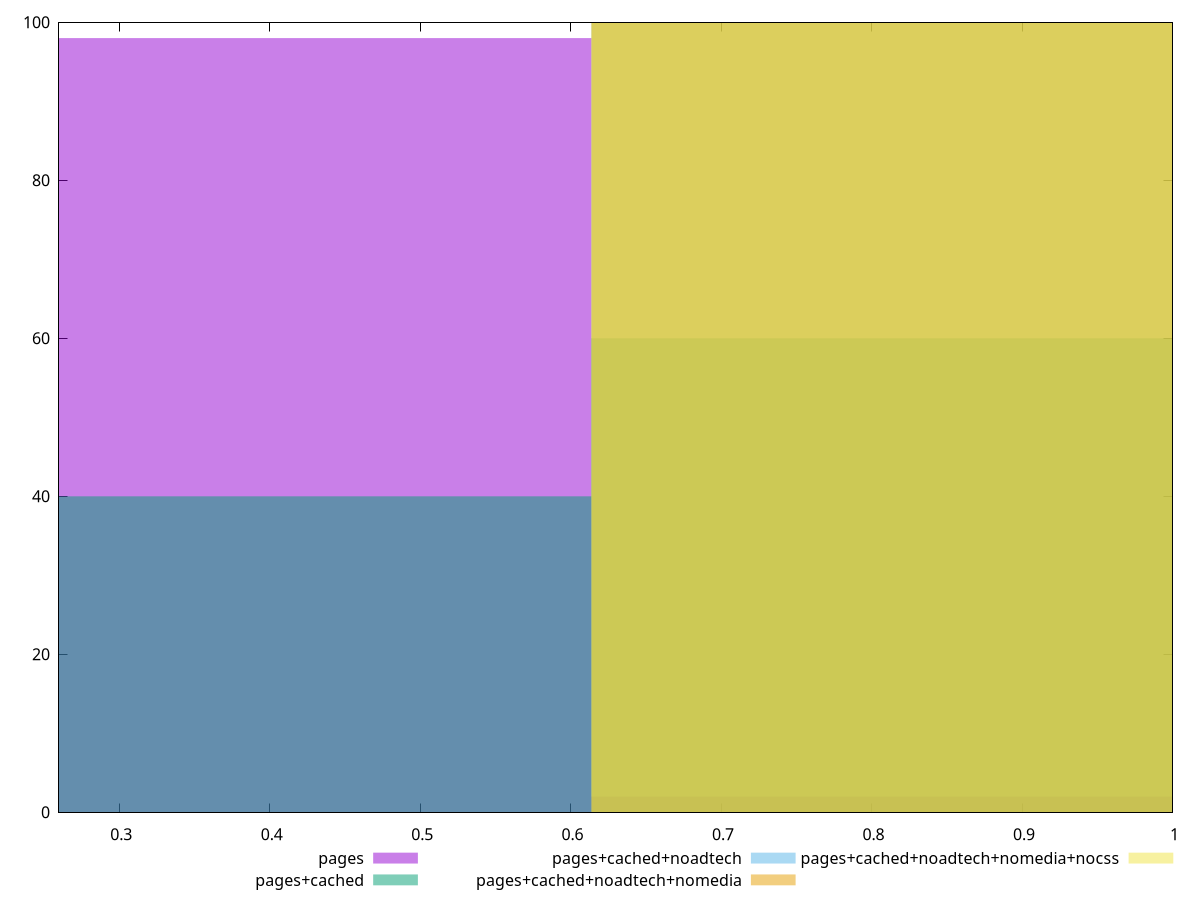 reset

$pages <<EOF
0.4092583452763942 98
0.8185166905527884 2
EOF

$pagesCached <<EOF
0.4092583452763942 40
0.8185166905527884 60
EOF

$pagesCachedNoadtech <<EOF
0.8185166905527884 100
EOF

$pagesCachedNoadtechNomedia <<EOF
0.8185166905527884 100
EOF

$pagesCachedNoadtechNomediaNocss <<EOF
0.8185166905527884 100
EOF

set key outside below
set boxwidth 0.4092583452763942
set xrange [0.26:1]
set yrange [0:100]
set trange [0:100]
set style fill transparent solid 0.5 noborder
set terminal svg size 640, 530 enhanced background rgb 'white'
set output "report_00025_2021-02-22T21:38:55.199Z/mainthread-work-breakdown/comparison/histogram/all_score.svg"

plot $pages title "pages" with boxes, \
     $pagesCached title "pages+cached" with boxes, \
     $pagesCachedNoadtech title "pages+cached+noadtech" with boxes, \
     $pagesCachedNoadtechNomedia title "pages+cached+noadtech+nomedia" with boxes, \
     $pagesCachedNoadtechNomediaNocss title "pages+cached+noadtech+nomedia+nocss" with boxes

reset
